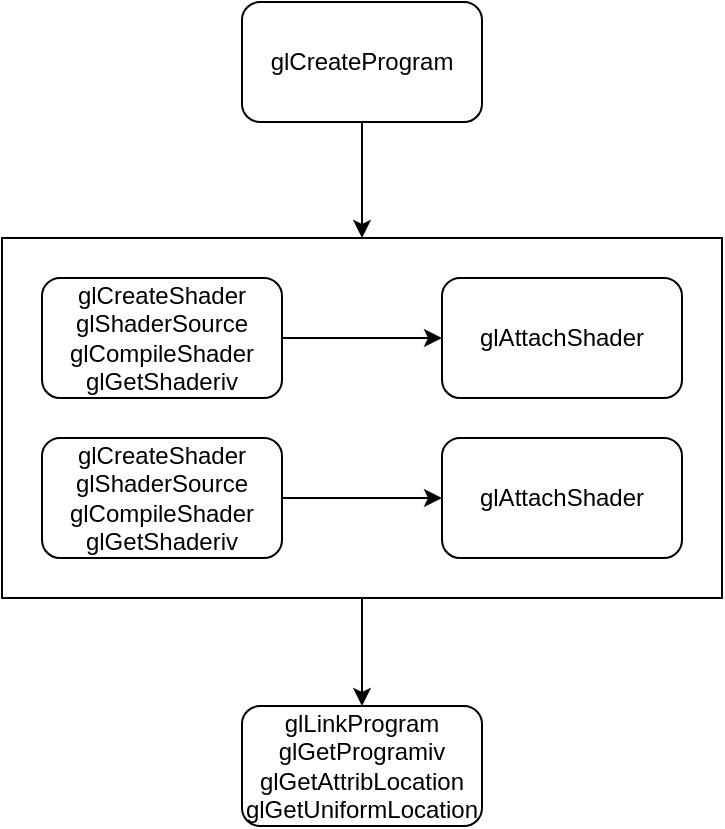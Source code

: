 <mxfile version="17.1.3" type="device"><diagram id="qYMbaIJPtx2VDasN7Whv" name="Page-1"><mxGraphModel dx="946" dy="1464" grid="1" gridSize="10" guides="1" tooltips="1" connect="1" arrows="1" fold="1" page="1" pageScale="1" pageWidth="1100" pageHeight="850" math="0" shadow="0"><root><mxCell id="0"/><mxCell id="1" parent="0"/><mxCell id="sIafsvYw4dYmfhGaihir-14" value="" style="edgeStyle=orthogonalEdgeStyle;rounded=0;orthogonalLoop=1;jettySize=auto;html=1;" edge="1" parent="1" source="sIafsvYw4dYmfhGaihir-12" target="sIafsvYw4dYmfhGaihir-7"><mxGeometry relative="1" as="geometry"/></mxCell><mxCell id="sIafsvYw4dYmfhGaihir-12" value="" style="rounded=0;whiteSpace=wrap;html=1;fillColor=none;" vertex="1" parent="1"><mxGeometry x="220" y="-660" width="360" height="180" as="geometry"/></mxCell><mxCell id="sIafsvYw4dYmfhGaihir-3" value="" style="edgeStyle=orthogonalEdgeStyle;rounded=0;orthogonalLoop=1;jettySize=auto;html=1;" edge="1" parent="1" source="sIafsvYw4dYmfhGaihir-1" target="sIafsvYw4dYmfhGaihir-2"><mxGeometry relative="1" as="geometry"/></mxCell><mxCell id="sIafsvYw4dYmfhGaihir-1" value="&lt;div&gt;glCreateShader&lt;/div&gt;&lt;div&gt;glShaderSource&lt;/div&gt;&lt;div&gt;glCompileShader&lt;/div&gt;&lt;div&gt;glGetShaderiv&lt;/div&gt;" style="rounded=1;whiteSpace=wrap;html=1;" vertex="1" parent="1"><mxGeometry x="240" y="-640" width="120" height="60" as="geometry"/></mxCell><mxCell id="sIafsvYw4dYmfhGaihir-2" value="glAttachShader" style="whiteSpace=wrap;html=1;rounded=1;" vertex="1" parent="1"><mxGeometry x="440" y="-640" width="120" height="60" as="geometry"/></mxCell><mxCell id="sIafsvYw4dYmfhGaihir-13" value="" style="edgeStyle=orthogonalEdgeStyle;rounded=0;orthogonalLoop=1;jettySize=auto;html=1;entryX=0.5;entryY=0;entryDx=0;entryDy=0;" edge="1" parent="1" source="sIafsvYw4dYmfhGaihir-4" target="sIafsvYw4dYmfhGaihir-12"><mxGeometry relative="1" as="geometry"/></mxCell><mxCell id="sIafsvYw4dYmfhGaihir-4" value="glCreateProgram" style="whiteSpace=wrap;html=1;rounded=1;" vertex="1" parent="1"><mxGeometry x="340" y="-778" width="120" height="60" as="geometry"/></mxCell><mxCell id="sIafsvYw4dYmfhGaihir-7" value="&lt;div&gt;glLinkProgram&lt;/div&gt;&lt;div&gt;glGetProgramiv&lt;/div&gt;&lt;div&gt;&lt;div&gt;glGetAttribLocation&lt;/div&gt;&lt;div&gt;glGetUniformLocation&lt;/div&gt;&lt;/div&gt;" style="whiteSpace=wrap;html=1;rounded=1;" vertex="1" parent="1"><mxGeometry x="340" y="-426" width="120" height="60" as="geometry"/></mxCell><mxCell id="sIafsvYw4dYmfhGaihir-9" value="" style="edgeStyle=orthogonalEdgeStyle;rounded=0;orthogonalLoop=1;jettySize=auto;html=1;" edge="1" parent="1" source="sIafsvYw4dYmfhGaihir-10" target="sIafsvYw4dYmfhGaihir-11"><mxGeometry relative="1" as="geometry"/></mxCell><mxCell id="sIafsvYw4dYmfhGaihir-10" value="&lt;div&gt;glCreateShader&lt;/div&gt;&lt;div&gt;glShaderSource&lt;/div&gt;&lt;div&gt;glCompileShader&lt;/div&gt;&lt;div&gt;glGetShaderiv&lt;/div&gt;" style="rounded=1;whiteSpace=wrap;html=1;" vertex="1" parent="1"><mxGeometry x="240" y="-560" width="120" height="60" as="geometry"/></mxCell><mxCell id="sIafsvYw4dYmfhGaihir-11" value="glAttachShader" style="whiteSpace=wrap;html=1;rounded=1;" vertex="1" parent="1"><mxGeometry x="440" y="-560" width="120" height="60" as="geometry"/></mxCell></root></mxGraphModel></diagram></mxfile>